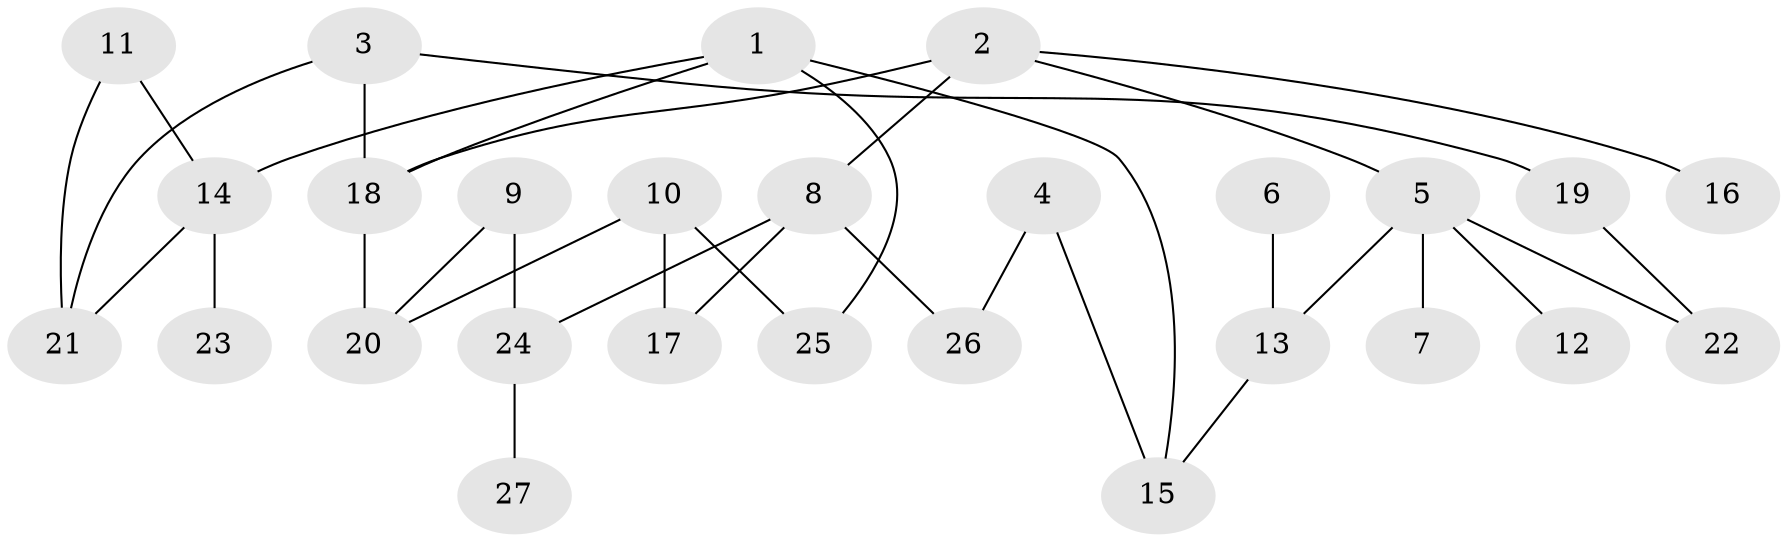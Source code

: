 // original degree distribution, {4: 0.09259259259259259, 5: 0.07407407407407407, 3: 0.24074074074074073, 2: 0.3148148148148148, 1: 0.2777777777777778}
// Generated by graph-tools (version 1.1) at 2025/01/03/09/25 03:01:08]
// undirected, 27 vertices, 34 edges
graph export_dot {
graph [start="1"]
  node [color=gray90,style=filled];
  1;
  2;
  3;
  4;
  5;
  6;
  7;
  8;
  9;
  10;
  11;
  12;
  13;
  14;
  15;
  16;
  17;
  18;
  19;
  20;
  21;
  22;
  23;
  24;
  25;
  26;
  27;
  1 -- 14 [weight=1.0];
  1 -- 15 [weight=1.0];
  1 -- 18 [weight=1.0];
  1 -- 25 [weight=1.0];
  2 -- 5 [weight=1.0];
  2 -- 8 [weight=1.0];
  2 -- 16 [weight=1.0];
  2 -- 18 [weight=1.0];
  3 -- 18 [weight=1.0];
  3 -- 19 [weight=1.0];
  3 -- 21 [weight=1.0];
  4 -- 15 [weight=1.0];
  4 -- 26 [weight=1.0];
  5 -- 7 [weight=1.0];
  5 -- 12 [weight=1.0];
  5 -- 13 [weight=1.0];
  5 -- 22 [weight=1.0];
  6 -- 13 [weight=1.0];
  8 -- 17 [weight=2.0];
  8 -- 24 [weight=1.0];
  8 -- 26 [weight=1.0];
  9 -- 20 [weight=1.0];
  9 -- 24 [weight=1.0];
  10 -- 17 [weight=1.0];
  10 -- 20 [weight=1.0];
  10 -- 25 [weight=1.0];
  11 -- 14 [weight=1.0];
  11 -- 21 [weight=1.0];
  13 -- 15 [weight=1.0];
  14 -- 21 [weight=1.0];
  14 -- 23 [weight=1.0];
  18 -- 20 [weight=1.0];
  19 -- 22 [weight=1.0];
  24 -- 27 [weight=3.0];
}
